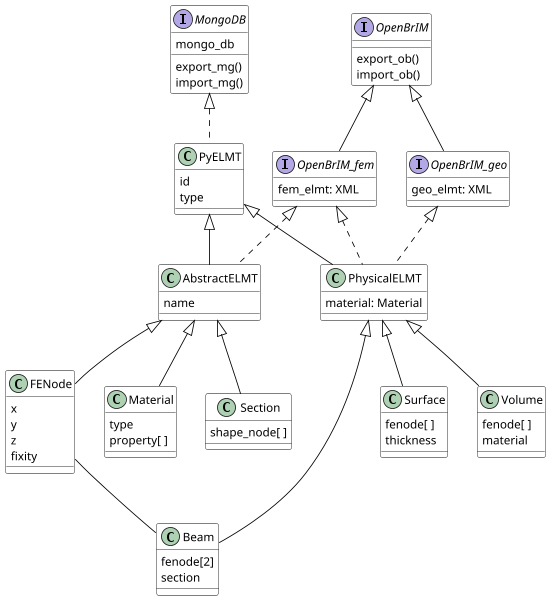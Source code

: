 @startuml BrIM

top to bottom direction
scale 1200*600

skinparam backgroundColor transparent
skinparam shadowing false
skinparam DefaultFontName Consolas

skinparam class {
    BackgroundColor White
    ArrowColor Black
    BorderColor Black
}

Interface MongoDB{
    mongo_db
    export_mg()
    import_mg()
    ' - argument_check()
}

class PyELMT{
    id
    type
    ' description*
    ' update()
}

class AbstractELMT{
    name
}

class PhysicalELMT{
    ' name
    material: Material
}

' hide PhysicalELMT circle

Interface OpenBrIM{
    ' openbrim_element: XML element
    export_ob()
    import_ob()
    ' - argument_check()
}

Interface OpenBrIM_fem{
    fem_elmt: XML
}

Interface OpenBrIM_geo{
    geo_elmt: XML
}

PyELMT <|-- AbstractELMT
PyELMT <|-- PhysicalELMT
OpenBrIM_fem <|.. AbstractELMT
OpenBrIM_fem <|.. PhysicalELMT
OpenBrIM_geo <|.. PhysicalELMT

OpenBrIM <|-- OpenBrIM_fem
OpenBrIM <|-- OpenBrIM_geo
MongoDB <|.. PyELMT

' class Project{}
' class Group
' class Parameter{
'     value: number
' }
' class Shape{
'     node_list[ ]
' }

class FENode{
    x
    y
    z
    fixity
    ' x: Parameter
    ' y: Parameter
    ' z: Parameter
    ' tx: Parameter
    ' ty: Parameter
    ' tz: Parameter
    ' rx: Parameter
    ' ry: Parameter
    ' rz: Parameter
}

class Material{
    type
    ' property[ ]: Parameter
    property[ ]
}

class Section{
    shape_node[ ]
}

' AbstractELMT <|-- Project
' AbstractELMT <|-- Group
' AbstractELMT <|-- Parameter
AbstractELMT <|-- FENode
AbstractELMT <|-- Section
AbstractELMT <|-- Material
' AbstractELMT <|-- Shape
' Shape -- Section

class Beam{
    fenode[2]
    section
    ' fenode1: FENode
    ' fenode2: FENode
    ' section: Section
    ' material: Material'
}
class Surface{
    fenode[ ]
    thickness
    ' fenode[ ]: FENode
    ' thickness: Parameter
}
' class Bolted_Plate
class Volume{
    fenode[ ]
    material
}
' class Sensor

PhysicalELMT <|-- Beam
PhysicalELMT <|-- Surface
' Surface <|-- Bolted_Plate
PhysicalELMT <|-- Volume
' PhysicalELMT <|-- Sensor

FENode -- Beam

@enduml
